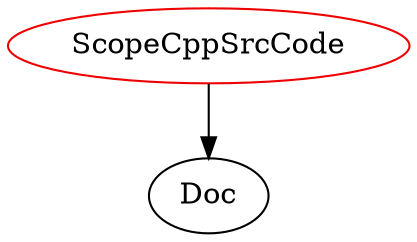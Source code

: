 digraph scopecppsrccode{
ScopeCppSrcCode	[shape=oval, color=red2, label="ScopeCppSrcCode"];
ScopeCppSrcCode -> Doc;
}

